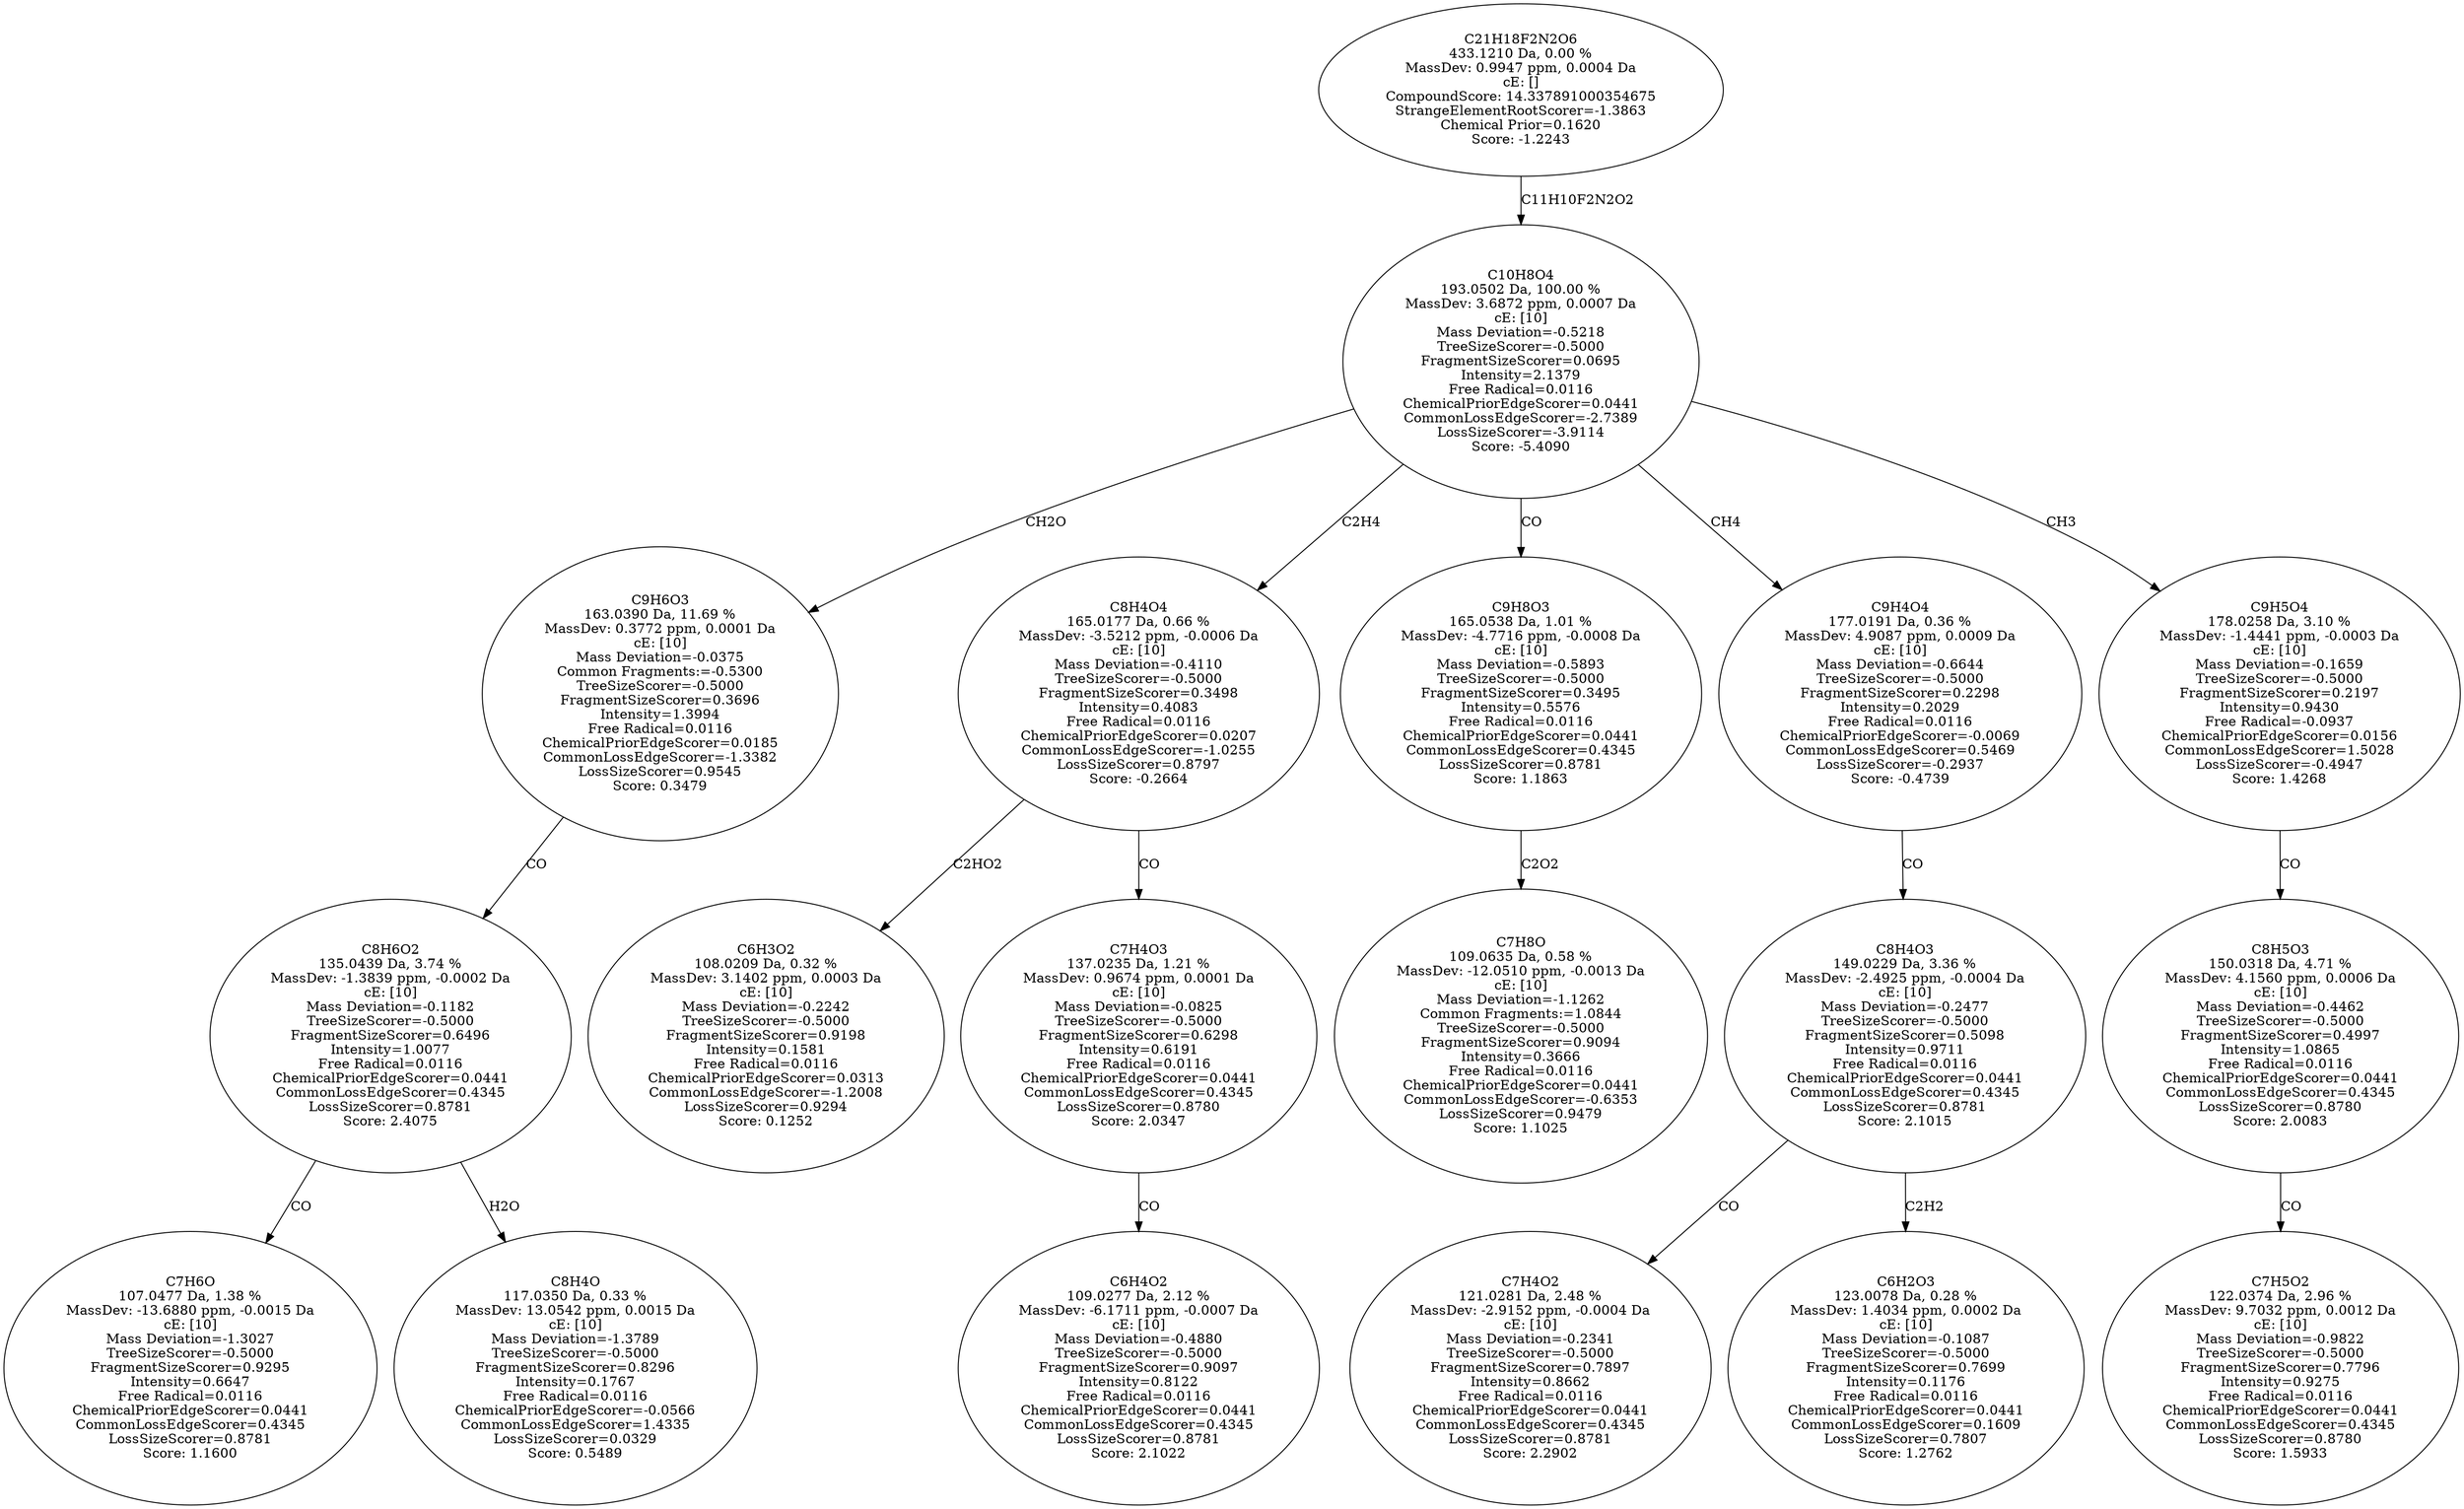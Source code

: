 strict digraph {
v1 [label="C7H6O\n107.0477 Da, 1.38 %\nMassDev: -13.6880 ppm, -0.0015 Da\ncE: [10]\nMass Deviation=-1.3027\nTreeSizeScorer=-0.5000\nFragmentSizeScorer=0.9295\nIntensity=0.6647\nFree Radical=0.0116\nChemicalPriorEdgeScorer=0.0441\nCommonLossEdgeScorer=0.4345\nLossSizeScorer=0.8781\nScore: 1.1600"];
v2 [label="C8H4O\n117.0350 Da, 0.33 %\nMassDev: 13.0542 ppm, 0.0015 Da\ncE: [10]\nMass Deviation=-1.3789\nTreeSizeScorer=-0.5000\nFragmentSizeScorer=0.8296\nIntensity=0.1767\nFree Radical=0.0116\nChemicalPriorEdgeScorer=-0.0566\nCommonLossEdgeScorer=1.4335\nLossSizeScorer=0.0329\nScore: 0.5489"];
v3 [label="C8H6O2\n135.0439 Da, 3.74 %\nMassDev: -1.3839 ppm, -0.0002 Da\ncE: [10]\nMass Deviation=-0.1182\nTreeSizeScorer=-0.5000\nFragmentSizeScorer=0.6496\nIntensity=1.0077\nFree Radical=0.0116\nChemicalPriorEdgeScorer=0.0441\nCommonLossEdgeScorer=0.4345\nLossSizeScorer=0.8781\nScore: 2.4075"];
v4 [label="C9H6O3\n163.0390 Da, 11.69 %\nMassDev: 0.3772 ppm, 0.0001 Da\ncE: [10]\nMass Deviation=-0.0375\nCommon Fragments:=-0.5300\nTreeSizeScorer=-0.5000\nFragmentSizeScorer=0.3696\nIntensity=1.3994\nFree Radical=0.0116\nChemicalPriorEdgeScorer=0.0185\nCommonLossEdgeScorer=-1.3382\nLossSizeScorer=0.9545\nScore: 0.3479"];
v5 [label="C6H3O2\n108.0209 Da, 0.32 %\nMassDev: 3.1402 ppm, 0.0003 Da\ncE: [10]\nMass Deviation=-0.2242\nTreeSizeScorer=-0.5000\nFragmentSizeScorer=0.9198\nIntensity=0.1581\nFree Radical=0.0116\nChemicalPriorEdgeScorer=0.0313\nCommonLossEdgeScorer=-1.2008\nLossSizeScorer=0.9294\nScore: 0.1252"];
v6 [label="C6H4O2\n109.0277 Da, 2.12 %\nMassDev: -6.1711 ppm, -0.0007 Da\ncE: [10]\nMass Deviation=-0.4880\nTreeSizeScorer=-0.5000\nFragmentSizeScorer=0.9097\nIntensity=0.8122\nFree Radical=0.0116\nChemicalPriorEdgeScorer=0.0441\nCommonLossEdgeScorer=0.4345\nLossSizeScorer=0.8781\nScore: 2.1022"];
v7 [label="C7H4O3\n137.0235 Da, 1.21 %\nMassDev: 0.9674 ppm, 0.0001 Da\ncE: [10]\nMass Deviation=-0.0825\nTreeSizeScorer=-0.5000\nFragmentSizeScorer=0.6298\nIntensity=0.6191\nFree Radical=0.0116\nChemicalPriorEdgeScorer=0.0441\nCommonLossEdgeScorer=0.4345\nLossSizeScorer=0.8780\nScore: 2.0347"];
v8 [label="C8H4O4\n165.0177 Da, 0.66 %\nMassDev: -3.5212 ppm, -0.0006 Da\ncE: [10]\nMass Deviation=-0.4110\nTreeSizeScorer=-0.5000\nFragmentSizeScorer=0.3498\nIntensity=0.4083\nFree Radical=0.0116\nChemicalPriorEdgeScorer=0.0207\nCommonLossEdgeScorer=-1.0255\nLossSizeScorer=0.8797\nScore: -0.2664"];
v9 [label="C7H8O\n109.0635 Da, 0.58 %\nMassDev: -12.0510 ppm, -0.0013 Da\ncE: [10]\nMass Deviation=-1.1262\nCommon Fragments:=1.0844\nTreeSizeScorer=-0.5000\nFragmentSizeScorer=0.9094\nIntensity=0.3666\nFree Radical=0.0116\nChemicalPriorEdgeScorer=0.0441\nCommonLossEdgeScorer=-0.6353\nLossSizeScorer=0.9479\nScore: 1.1025"];
v10 [label="C9H8O3\n165.0538 Da, 1.01 %\nMassDev: -4.7716 ppm, -0.0008 Da\ncE: [10]\nMass Deviation=-0.5893\nTreeSizeScorer=-0.5000\nFragmentSizeScorer=0.3495\nIntensity=0.5576\nFree Radical=0.0116\nChemicalPriorEdgeScorer=0.0441\nCommonLossEdgeScorer=0.4345\nLossSizeScorer=0.8781\nScore: 1.1863"];
v11 [label="C7H4O2\n121.0281 Da, 2.48 %\nMassDev: -2.9152 ppm, -0.0004 Da\ncE: [10]\nMass Deviation=-0.2341\nTreeSizeScorer=-0.5000\nFragmentSizeScorer=0.7897\nIntensity=0.8662\nFree Radical=0.0116\nChemicalPriorEdgeScorer=0.0441\nCommonLossEdgeScorer=0.4345\nLossSizeScorer=0.8781\nScore: 2.2902"];
v12 [label="C6H2O3\n123.0078 Da, 0.28 %\nMassDev: 1.4034 ppm, 0.0002 Da\ncE: [10]\nMass Deviation=-0.1087\nTreeSizeScorer=-0.5000\nFragmentSizeScorer=0.7699\nIntensity=0.1176\nFree Radical=0.0116\nChemicalPriorEdgeScorer=0.0441\nCommonLossEdgeScorer=0.1609\nLossSizeScorer=0.7807\nScore: 1.2762"];
v13 [label="C8H4O3\n149.0229 Da, 3.36 %\nMassDev: -2.4925 ppm, -0.0004 Da\ncE: [10]\nMass Deviation=-0.2477\nTreeSizeScorer=-0.5000\nFragmentSizeScorer=0.5098\nIntensity=0.9711\nFree Radical=0.0116\nChemicalPriorEdgeScorer=0.0441\nCommonLossEdgeScorer=0.4345\nLossSizeScorer=0.8781\nScore: 2.1015"];
v14 [label="C9H4O4\n177.0191 Da, 0.36 %\nMassDev: 4.9087 ppm, 0.0009 Da\ncE: [10]\nMass Deviation=-0.6644\nTreeSizeScorer=-0.5000\nFragmentSizeScorer=0.2298\nIntensity=0.2029\nFree Radical=0.0116\nChemicalPriorEdgeScorer=-0.0069\nCommonLossEdgeScorer=0.5469\nLossSizeScorer=-0.2937\nScore: -0.4739"];
v15 [label="C7H5O2\n122.0374 Da, 2.96 %\nMassDev: 9.7032 ppm, 0.0012 Da\ncE: [10]\nMass Deviation=-0.9822\nTreeSizeScorer=-0.5000\nFragmentSizeScorer=0.7796\nIntensity=0.9275\nFree Radical=0.0116\nChemicalPriorEdgeScorer=0.0441\nCommonLossEdgeScorer=0.4345\nLossSizeScorer=0.8780\nScore: 1.5933"];
v16 [label="C8H5O3\n150.0318 Da, 4.71 %\nMassDev: 4.1560 ppm, 0.0006 Da\ncE: [10]\nMass Deviation=-0.4462\nTreeSizeScorer=-0.5000\nFragmentSizeScorer=0.4997\nIntensity=1.0865\nFree Radical=0.0116\nChemicalPriorEdgeScorer=0.0441\nCommonLossEdgeScorer=0.4345\nLossSizeScorer=0.8780\nScore: 2.0083"];
v17 [label="C9H5O4\n178.0258 Da, 3.10 %\nMassDev: -1.4441 ppm, -0.0003 Da\ncE: [10]\nMass Deviation=-0.1659\nTreeSizeScorer=-0.5000\nFragmentSizeScorer=0.2197\nIntensity=0.9430\nFree Radical=-0.0937\nChemicalPriorEdgeScorer=0.0156\nCommonLossEdgeScorer=1.5028\nLossSizeScorer=-0.4947\nScore: 1.4268"];
v18 [label="C10H8O4\n193.0502 Da, 100.00 %\nMassDev: 3.6872 ppm, 0.0007 Da\ncE: [10]\nMass Deviation=-0.5218\nTreeSizeScorer=-0.5000\nFragmentSizeScorer=0.0695\nIntensity=2.1379\nFree Radical=0.0116\nChemicalPriorEdgeScorer=0.0441\nCommonLossEdgeScorer=-2.7389\nLossSizeScorer=-3.9114\nScore: -5.4090"];
v19 [label="C21H18F2N2O6\n433.1210 Da, 0.00 %\nMassDev: 0.9947 ppm, 0.0004 Da\ncE: []\nCompoundScore: 14.337891000354675\nStrangeElementRootScorer=-1.3863\nChemical Prior=0.1620\nScore: -1.2243"];
v3 -> v1 [label="CO"];
v3 -> v2 [label="H2O"];
v4 -> v3 [label="CO"];
v18 -> v4 [label="CH2O"];
v8 -> v5 [label="C2HO2"];
v7 -> v6 [label="CO"];
v8 -> v7 [label="CO"];
v18 -> v8 [label="C2H4"];
v10 -> v9 [label="C2O2"];
v18 -> v10 [label="CO"];
v13 -> v11 [label="CO"];
v13 -> v12 [label="C2H2"];
v14 -> v13 [label="CO"];
v18 -> v14 [label="CH4"];
v16 -> v15 [label="CO"];
v17 -> v16 [label="CO"];
v18 -> v17 [label="CH3"];
v19 -> v18 [label="C11H10F2N2O2"];
}
